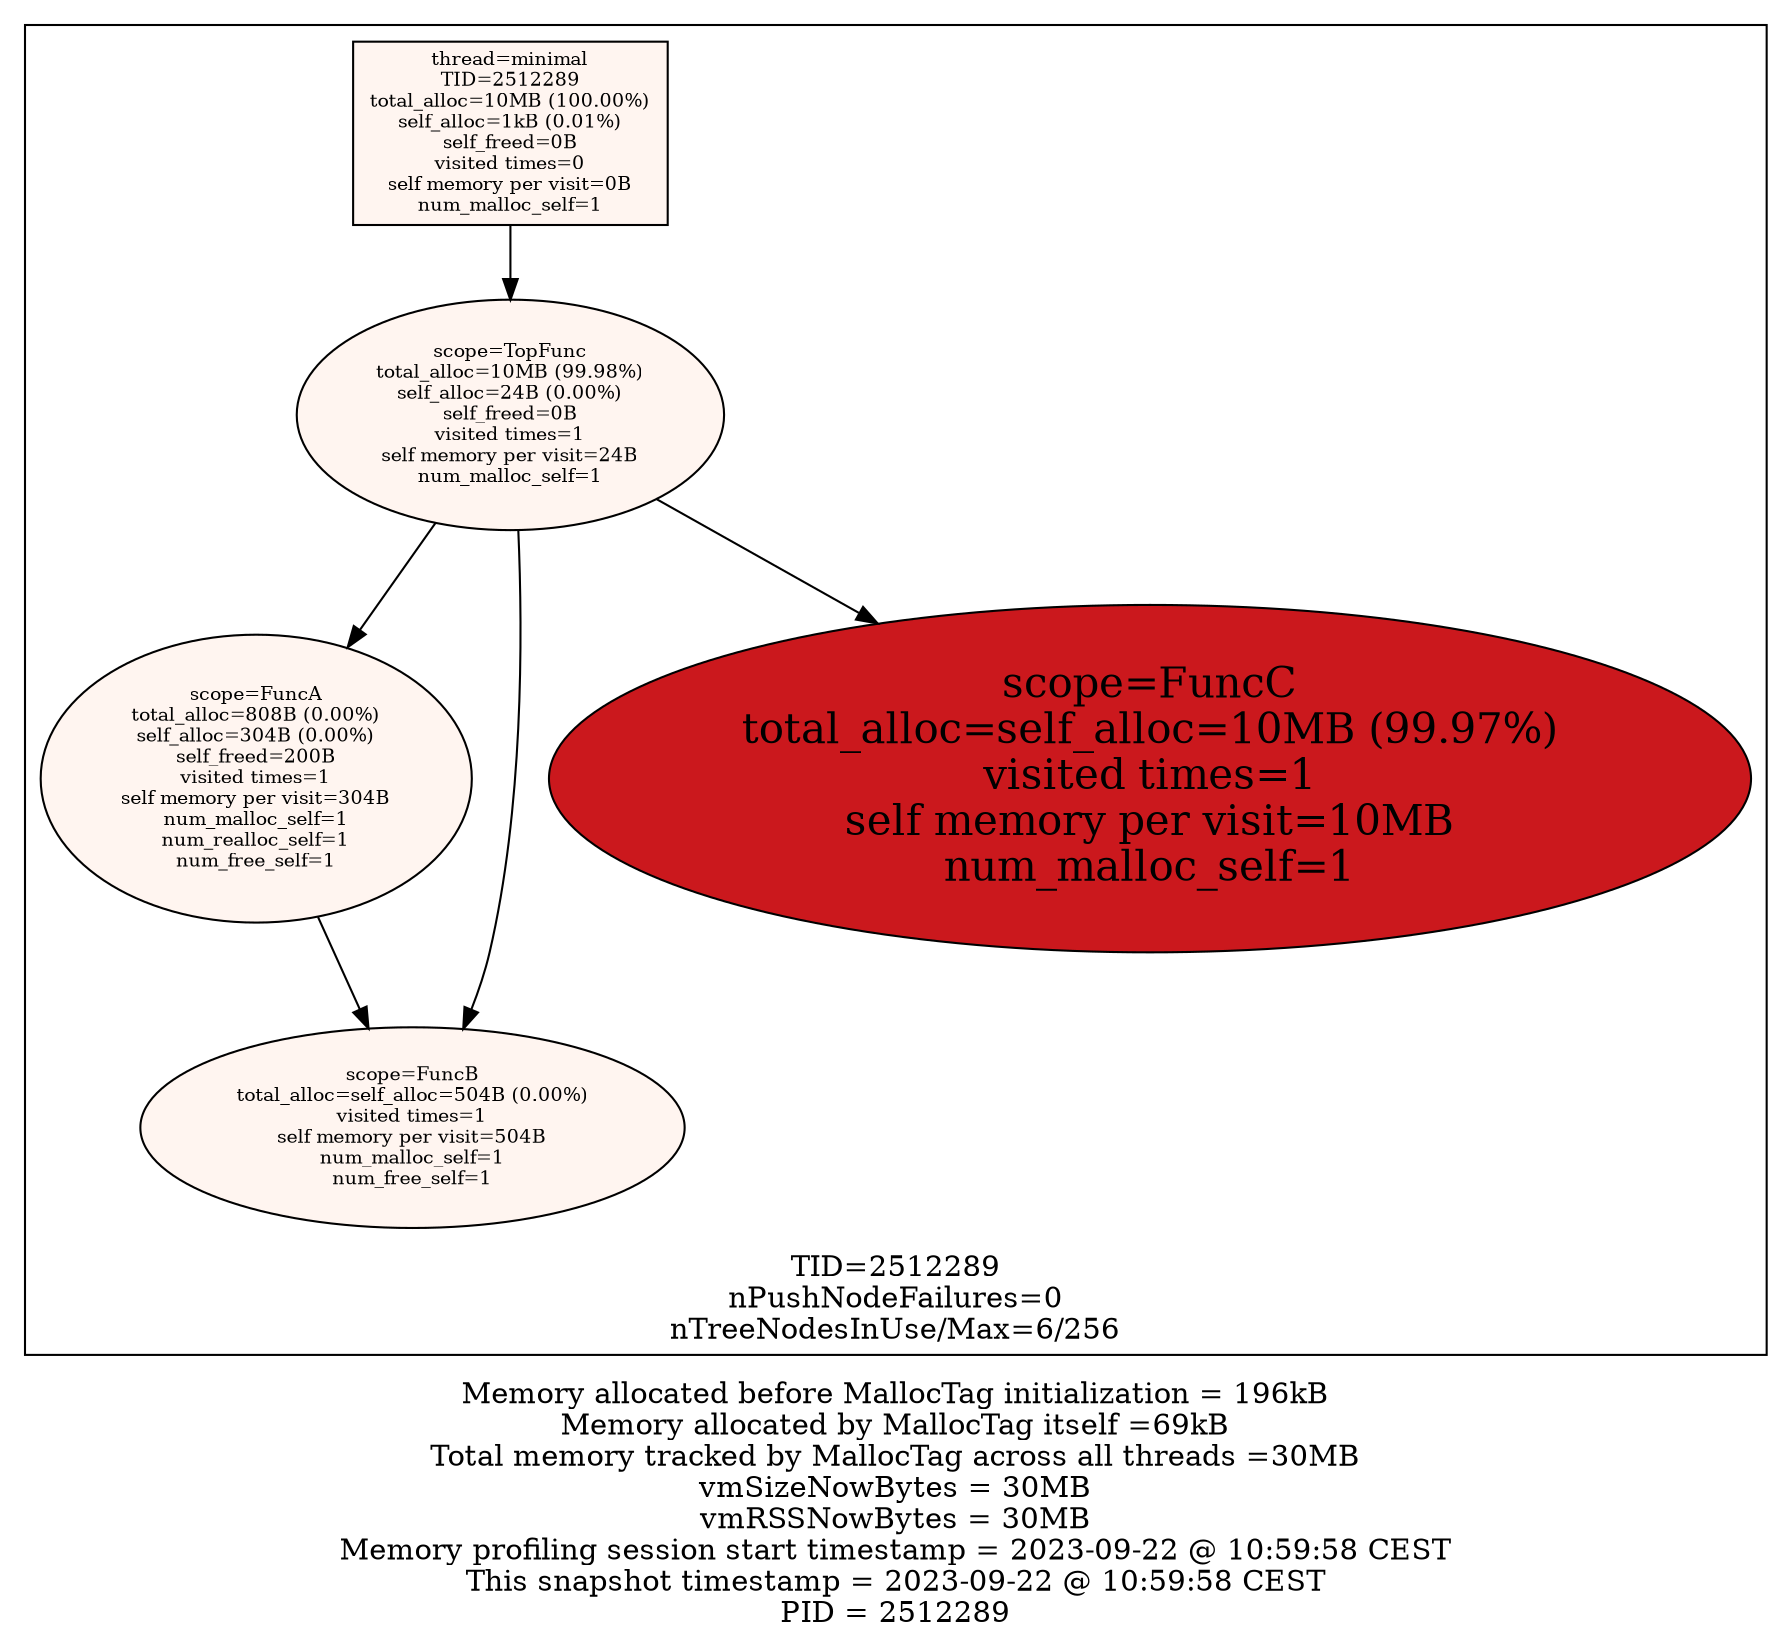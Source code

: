 digraph MallocTree {
 node [colorscheme=reds9 style=filled]
 subgraph cluster_TID2512289 {
  node [colorscheme=reds9 style=filled]
  labelloc="b"
  label="TID=2512289\nnPushNodeFailures=0\nnTreeNodesInUse/Max=6/256\n"
  "2512289_minimal" [label="thread=minimal\nTID=2512289\ntotal_alloc=10MB (100.00%)\nself_alloc=1kB (0.01%)\nself_freed=0B\nvisited times=0\nself memory per visit=0B\nnum_malloc_self=1" shape=box fillcolor=1 fontsize=9]
  "2512289_minimal" -> "2512289_TopFunc"
  "2512289_TopFunc" [label="scope=TopFunc\ntotal_alloc=10MB (99.98%)\nself_alloc=24B (0.00%)\nself_freed=0B\nvisited times=1\nself memory per visit=24B\nnum_malloc_self=1" fillcolor=1 fontsize=9]
  "2512289_TopFunc" -> "2512289_FuncA"
  "2512289_TopFunc" -> "2512289_FuncB"
  "2512289_TopFunc" -> "2512289_FuncC"
  "2512289_FuncA" [label="scope=FuncA\ntotal_alloc=808B (0.00%)\nself_alloc=304B (0.00%)\nself_freed=200B\nvisited times=1\nself memory per visit=304B\nnum_malloc_self=1\nnum_realloc_self=1\nnum_free_self=1" fillcolor=1 fontsize=9]
  "2512289_FuncA" -> "2512289_FuncB"
  "2512289_FuncB" [label="scope=FuncB\ntotal_alloc=self_alloc=504B (0.00%)\nvisited times=1\nself memory per visit=504B\nnum_malloc_self=1\nnum_free_self=1" fillcolor=1 fontsize=9]
  "2512289_FuncB" [label="scope=FuncB\ntotal_alloc=self_alloc=504B (0.00%)\nvisited times=1\nself memory per visit=504B\nnum_malloc_self=1\nnum_free_self=1" fillcolor=1 fontsize=9]
  "2512289_FuncC" [label="scope=FuncC\ntotal_alloc=self_alloc=10MB (99.97%)\nvisited times=1\nself memory per visit=10MB\nnum_malloc_self=1" fillcolor=7 fontsize=20]
 }

 labelloc="b"
 label="Memory allocated before MallocTag initialization = 196kB\nMemory allocated by MallocTag itself =69kB\nTotal memory tracked by MallocTag across all threads =30MB\nvmSizeNowBytes = 30MB\nvmRSSNowBytes = 30MB\nMemory profiling session start timestamp = 2023-09-22 @ 10:59:58 CEST\nThis snapshot timestamp = 2023-09-22 @ 10:59:58 CEST\nPID = 2512289\n"
}

